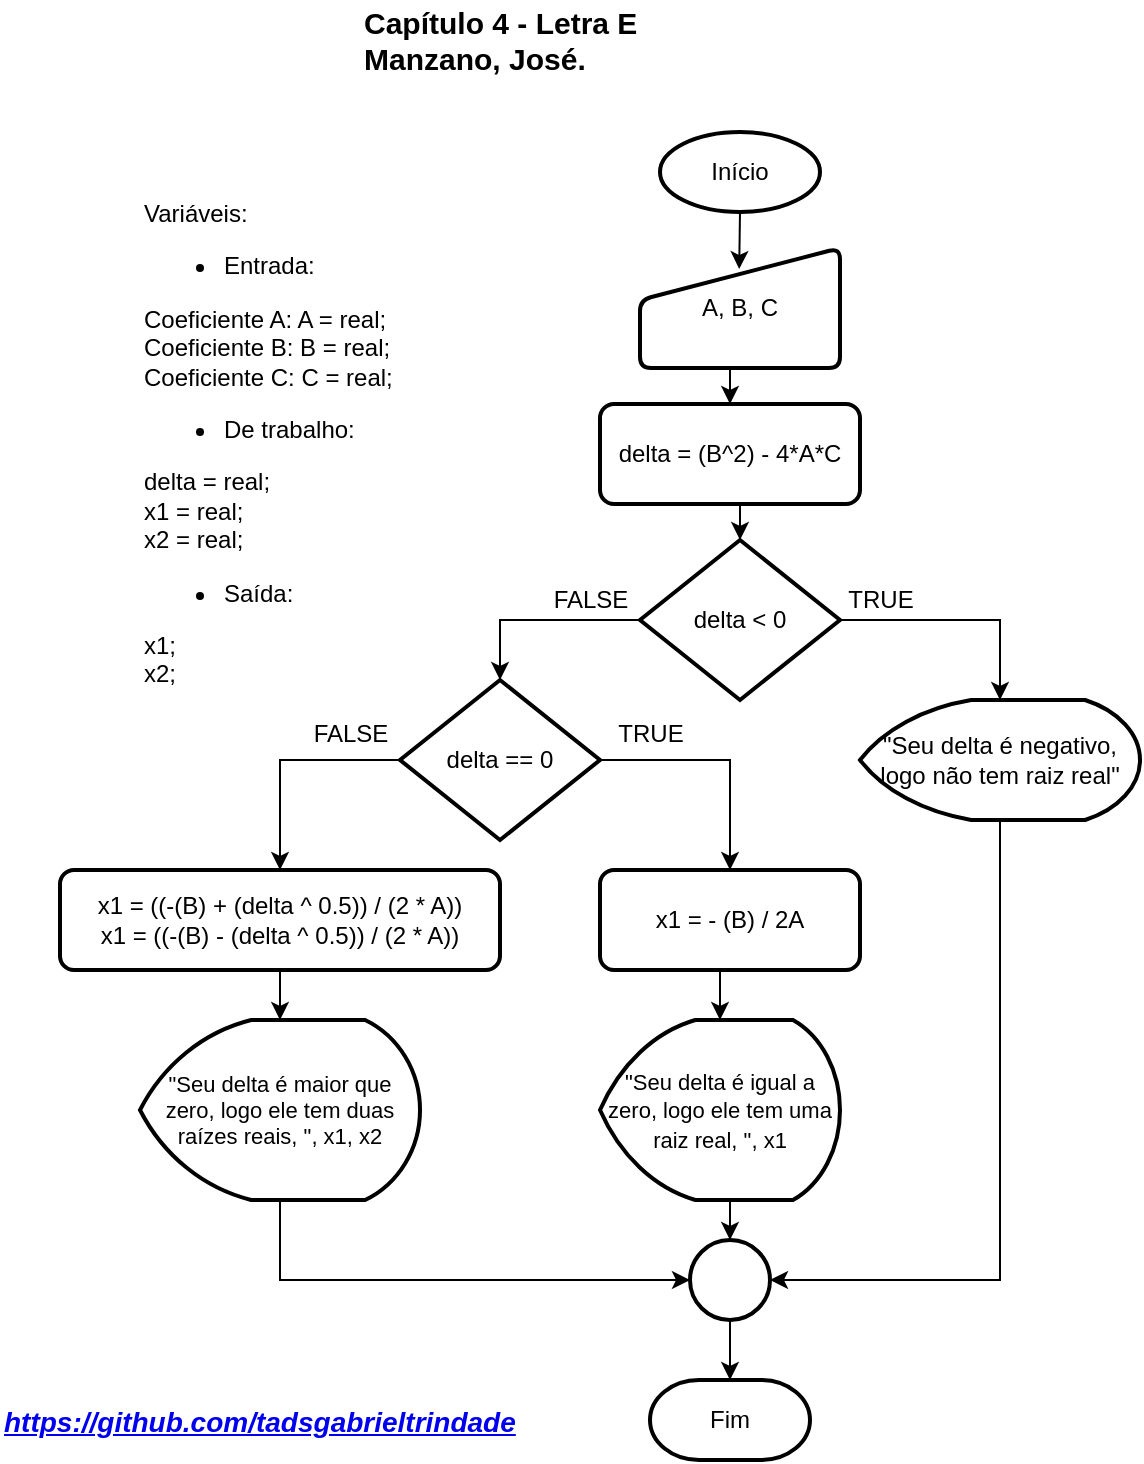 <mxfile version="13.6.2" type="device"><diagram id="gBYa8lz91_OA2VOeokQ8" name="Página-1"><mxGraphModel dx="1679" dy="494" grid="1" gridSize="10" guides="1" tooltips="1" connect="1" arrows="1" fold="1" page="1" pageScale="1" pageWidth="827" pageHeight="1169" math="0" shadow="0"><root><mxCell id="0"/><mxCell id="1" parent="0"/><mxCell id="c-27M4VeAdfWw9J7qFmH-1" value="&lt;font style=&quot;font-size: 15px&quot;&gt;&lt;b&gt;Capítulo 4 - Letra E&lt;br&gt;Manzano, José.&lt;/b&gt;&lt;/font&gt;" style="text;html=1;resizable=0;points=[];autosize=1;align=left;verticalAlign=top;spacingTop=-4;" parent="1" vertex="1"><mxGeometry x="10" y="80" width="150" height="30" as="geometry"/></mxCell><mxCell id="c-27M4VeAdfWw9J7qFmH-105" style="edgeStyle=orthogonalEdgeStyle;rounded=0;orthogonalLoop=1;jettySize=auto;html=1;exitX=0.5;exitY=1;exitDx=0;exitDy=0;exitPerimeter=0;entryX=0.496;entryY=0.175;entryDx=0;entryDy=0;entryPerimeter=0;" parent="1" source="c-27M4VeAdfWw9J7qFmH-6" target="c-27M4VeAdfWw9J7qFmH-8" edge="1"><mxGeometry relative="1" as="geometry"/></mxCell><mxCell id="c-27M4VeAdfWw9J7qFmH-6" value="Início" style="strokeWidth=2;html=1;shape=mxgraph.flowchart.start_1;whiteSpace=wrap;" parent="1" vertex="1"><mxGeometry x="160" y="146" width="80" height="40" as="geometry"/></mxCell><mxCell id="PTN-dw_x2dsiqNtIKwj7-1" style="edgeStyle=orthogonalEdgeStyle;rounded=0;orthogonalLoop=1;jettySize=auto;html=1;exitX=0.5;exitY=1;exitDx=0;exitDy=0;entryX=0.5;entryY=0;entryDx=0;entryDy=0;" parent="1" source="c-27M4VeAdfWw9J7qFmH-8" target="FT4FOdxoutBrAzGi2SwF-5" edge="1"><mxGeometry relative="1" as="geometry"/></mxCell><mxCell id="c-27M4VeAdfWw9J7qFmH-8" value="A, B, C" style="verticalLabelPosition=middle;verticalAlign=middle;html=1;strokeWidth=2;shape=manualInput;whiteSpace=wrap;rounded=1;size=26;arcSize=11;labelPosition=center;align=center;" parent="1" vertex="1"><mxGeometry x="150" y="204" width="100" height="60" as="geometry"/></mxCell><mxCell id="PTN-dw_x2dsiqNtIKwj7-6" style="edgeStyle=orthogonalEdgeStyle;rounded=0;orthogonalLoop=1;jettySize=auto;html=1;exitX=1;exitY=0.5;exitDx=0;exitDy=0;exitPerimeter=0;entryX=0.5;entryY=0;entryDx=0;entryDy=0;entryPerimeter=0;" parent="1" source="G2lQOJCljgBTz2qQWlRA-8" target="PTN-dw_x2dsiqNtIKwj7-4" edge="1"><mxGeometry relative="1" as="geometry"/></mxCell><mxCell id="Y4E2FMIa2IvnkWsQNWGH-9" style="edgeStyle=orthogonalEdgeStyle;rounded=0;orthogonalLoop=1;jettySize=auto;html=1;exitX=0;exitY=0.5;exitDx=0;exitDy=0;exitPerimeter=0;entryX=0.5;entryY=0;entryDx=0;entryDy=0;entryPerimeter=0;" parent="1" source="G2lQOJCljgBTz2qQWlRA-8" target="Y4E2FMIa2IvnkWsQNWGH-8" edge="1"><mxGeometry relative="1" as="geometry"/></mxCell><mxCell id="G2lQOJCljgBTz2qQWlRA-8" value="delta &amp;lt; 0" style="strokeWidth=2;html=1;shape=mxgraph.flowchart.decision;whiteSpace=wrap;" parent="1" vertex="1"><mxGeometry x="150" y="350" width="100" height="80" as="geometry"/></mxCell><mxCell id="G2lQOJCljgBTz2qQWlRA-238" value="&lt;a href=&quot;https://github.com/tadsgabrieltrindade&quot;&gt;&lt;b&gt;&lt;i&gt;&lt;font style=&quot;font-size: 14px&quot;&gt;https://github.com/tadsgabrieltrindade&lt;/font&gt;&lt;/i&gt;&lt;/b&gt;&lt;/a&gt;" style="text;html=1;resizable=0;points=[];autosize=1;align=left;verticalAlign=top;spacingTop=-4;" parent="1" vertex="1"><mxGeometry x="-170" y="780" width="270" height="20" as="geometry"/></mxCell><mxCell id="FT4FOdxoutBrAzGi2SwF-3" value="Variáveis:&lt;br&gt;&lt;ul&gt;&lt;li&gt;Entrada:&lt;/li&gt;&lt;/ul&gt;&lt;div&gt;Coeficiente A: A = real;&lt;/div&gt;&lt;div&gt;Coeficiente B: B = real;&lt;br&gt;&lt;/div&gt;&lt;div&gt;Coeficiente C: C = real;&lt;br&gt;&lt;/div&gt;&lt;ul&gt;&lt;li&gt;De trabalho:&lt;/li&gt;&lt;/ul&gt;&lt;div&gt;delta = real;&lt;/div&gt;&lt;div&gt;x1 = real;&lt;br&gt;&lt;/div&gt;&lt;div&gt;x2 = real;&lt;/div&gt;&lt;div&gt;&lt;ul&gt;&lt;li&gt;Saída:&lt;/li&gt;&lt;/ul&gt;&lt;div&gt;&lt;div&gt;x1;&lt;/div&gt;&lt;div&gt;x2;&lt;/div&gt;&lt;/div&gt;&lt;/div&gt;" style="text;html=1;resizable=0;points=[];autosize=1;align=left;verticalAlign=top;spacingTop=-4;" parent="1" vertex="1"><mxGeometry x="-100" y="177" width="140" height="240" as="geometry"/></mxCell><mxCell id="PTN-dw_x2dsiqNtIKwj7-2" style="edgeStyle=orthogonalEdgeStyle;rounded=0;orthogonalLoop=1;jettySize=auto;html=1;exitX=0.5;exitY=1;exitDx=0;exitDy=0;entryX=0.5;entryY=0;entryDx=0;entryDy=0;entryPerimeter=0;" parent="1" source="FT4FOdxoutBrAzGi2SwF-5" target="G2lQOJCljgBTz2qQWlRA-8" edge="1"><mxGeometry relative="1" as="geometry"/></mxCell><mxCell id="FT4FOdxoutBrAzGi2SwF-5" value="delta = (B^2) - 4*A*C" style="rounded=1;whiteSpace=wrap;html=1;absoluteArcSize=1;arcSize=14;strokeWidth=2;" parent="1" vertex="1"><mxGeometry x="130" y="282" width="130" height="50" as="geometry"/></mxCell><mxCell id="FT4FOdxoutBrAzGi2SwF-10" value="TRUE" style="text;html=1;resizable=0;points=[];autosize=1;align=center;verticalAlign=top;spacingTop=-4;" parent="1" vertex="1"><mxGeometry x="245" y="370" width="50" height="20" as="geometry"/></mxCell><mxCell id="FT4FOdxoutBrAzGi2SwF-13" value="FALSE" style="text;html=1;resizable=0;points=[];autosize=1;align=center;verticalAlign=top;spacingTop=-4;" parent="1" vertex="1"><mxGeometry x="100" y="370" width="50" height="20" as="geometry"/></mxCell><mxCell id="PTN-dw_x2dsiqNtIKwj7-9" style="edgeStyle=orthogonalEdgeStyle;rounded=0;orthogonalLoop=1;jettySize=auto;html=1;exitX=0.5;exitY=1;exitDx=0;exitDy=0;exitPerimeter=0;entryX=1;entryY=0.5;entryDx=0;entryDy=0;entryPerimeter=0;" parent="1" source="PTN-dw_x2dsiqNtIKwj7-4" target="PTN-dw_x2dsiqNtIKwj7-8" edge="1"><mxGeometry relative="1" as="geometry"/></mxCell><mxCell id="PTN-dw_x2dsiqNtIKwj7-4" value="&quot;Seu delta é negativo, logo não tem raiz real&quot;" style="strokeWidth=2;html=1;shape=mxgraph.flowchart.display;whiteSpace=wrap;" parent="1" vertex="1"><mxGeometry x="260" y="430" width="140" height="60" as="geometry"/></mxCell><mxCell id="PTN-dw_x2dsiqNtIKwj7-13" style="edgeStyle=orthogonalEdgeStyle;rounded=0;orthogonalLoop=1;jettySize=auto;html=1;exitX=0.5;exitY=1;exitDx=0;exitDy=0;exitPerimeter=0;entryX=0.5;entryY=0;entryDx=0;entryDy=0;entryPerimeter=0;" parent="1" source="PTN-dw_x2dsiqNtIKwj7-8" target="PTN-dw_x2dsiqNtIKwj7-12" edge="1"><mxGeometry relative="1" as="geometry"/></mxCell><mxCell id="PTN-dw_x2dsiqNtIKwj7-8" value="" style="strokeWidth=2;html=1;shape=mxgraph.flowchart.start_2;whiteSpace=wrap;" parent="1" vertex="1"><mxGeometry x="175" y="700" width="40" height="40" as="geometry"/></mxCell><mxCell id="PTN-dw_x2dsiqNtIKwj7-12" value="Fim" style="strokeWidth=2;html=1;shape=mxgraph.flowchart.terminator;whiteSpace=wrap;" parent="1" vertex="1"><mxGeometry x="155" y="770" width="80" height="40" as="geometry"/></mxCell><mxCell id="Y4E2FMIa2IvnkWsQNWGH-12" style="edgeStyle=orthogonalEdgeStyle;rounded=0;orthogonalLoop=1;jettySize=auto;html=1;exitX=1;exitY=0.5;exitDx=0;exitDy=0;exitPerimeter=0;entryX=0.5;entryY=0;entryDx=0;entryDy=0;" parent="1" source="Y4E2FMIa2IvnkWsQNWGH-8" target="Y4E2FMIa2IvnkWsQNWGH-10" edge="1"><mxGeometry relative="1" as="geometry"/></mxCell><mxCell id="Y4E2FMIa2IvnkWsQNWGH-18" style="edgeStyle=orthogonalEdgeStyle;rounded=0;orthogonalLoop=1;jettySize=auto;html=1;exitX=0;exitY=0.5;exitDx=0;exitDy=0;exitPerimeter=0;entryX=0.5;entryY=0;entryDx=0;entryDy=0;" parent="1" source="Y4E2FMIa2IvnkWsQNWGH-8" target="Y4E2FMIa2IvnkWsQNWGH-17" edge="1"><mxGeometry relative="1" as="geometry"/></mxCell><mxCell id="Y4E2FMIa2IvnkWsQNWGH-8" value="delta == 0" style="strokeWidth=2;html=1;shape=mxgraph.flowchart.decision;whiteSpace=wrap;" parent="1" vertex="1"><mxGeometry x="30" y="420" width="100" height="80" as="geometry"/></mxCell><mxCell id="Y4E2FMIa2IvnkWsQNWGH-14" style="edgeStyle=orthogonalEdgeStyle;rounded=0;orthogonalLoop=1;jettySize=auto;html=1;exitX=0.5;exitY=1;exitDx=0;exitDy=0;entryX=0.5;entryY=0;entryDx=0;entryDy=0;entryPerimeter=0;" parent="1" source="Y4E2FMIa2IvnkWsQNWGH-10" target="Y4E2FMIa2IvnkWsQNWGH-13" edge="1"><mxGeometry relative="1" as="geometry"/></mxCell><mxCell id="Y4E2FMIa2IvnkWsQNWGH-10" value="x1 = - (B) / 2A" style="rounded=1;whiteSpace=wrap;html=1;absoluteArcSize=1;arcSize=14;strokeWidth=2;" parent="1" vertex="1"><mxGeometry x="130" y="515" width="130" height="50" as="geometry"/></mxCell><mxCell id="Y4E2FMIa2IvnkWsQNWGH-23" style="edgeStyle=orthogonalEdgeStyle;rounded=0;orthogonalLoop=1;jettySize=auto;html=1;exitX=0.5;exitY=1;exitDx=0;exitDy=0;exitPerimeter=0;entryX=0.5;entryY=0;entryDx=0;entryDy=0;entryPerimeter=0;" parent="1" source="Y4E2FMIa2IvnkWsQNWGH-13" target="PTN-dw_x2dsiqNtIKwj7-8" edge="1"><mxGeometry relative="1" as="geometry"/></mxCell><mxCell id="Y4E2FMIa2IvnkWsQNWGH-13" value="&lt;div&gt;&lt;span&gt;&lt;font style=&quot;font-size: 11px&quot;&gt;&quot;Seu delta é igual a zero, logo ele tem uma raiz real, &quot;, x1&lt;/font&gt;&lt;/span&gt;&lt;/div&gt;" style="strokeWidth=2;html=1;shape=mxgraph.flowchart.display;whiteSpace=wrap;align=center;" parent="1" vertex="1"><mxGeometry x="130" y="590" width="120" height="90" as="geometry"/></mxCell><mxCell id="Y4E2FMIa2IvnkWsQNWGH-15" value="TRUE" style="text;html=1;resizable=0;points=[];autosize=1;align=center;verticalAlign=top;spacingTop=-4;" parent="1" vertex="1"><mxGeometry x="130" y="437" width="50" height="20" as="geometry"/></mxCell><mxCell id="Y4E2FMIa2IvnkWsQNWGH-21" style="edgeStyle=orthogonalEdgeStyle;rounded=0;orthogonalLoop=1;jettySize=auto;html=1;exitX=0.5;exitY=1;exitDx=0;exitDy=0;" parent="1" source="Y4E2FMIa2IvnkWsQNWGH-17" target="Y4E2FMIa2IvnkWsQNWGH-20" edge="1"><mxGeometry relative="1" as="geometry"/></mxCell><mxCell id="Y4E2FMIa2IvnkWsQNWGH-17" value="x1 = ((-(B) + (delta ^ 0.5)) / (2 * A))&lt;br&gt;x1 = ((-(B) - (delta ^ 0.5)) / (2 * A))" style="rounded=1;whiteSpace=wrap;html=1;absoluteArcSize=1;arcSize=14;strokeWidth=2;" parent="1" vertex="1"><mxGeometry x="-140" y="515" width="220" height="50" as="geometry"/></mxCell><mxCell id="Y4E2FMIa2IvnkWsQNWGH-19" value="FALSE" style="text;html=1;resizable=0;points=[];autosize=1;align=center;verticalAlign=top;spacingTop=-4;" parent="1" vertex="1"><mxGeometry x="-20" y="437" width="50" height="20" as="geometry"/></mxCell><mxCell id="Y4E2FMIa2IvnkWsQNWGH-22" style="edgeStyle=orthogonalEdgeStyle;rounded=0;orthogonalLoop=1;jettySize=auto;html=1;exitX=0.5;exitY=1;exitDx=0;exitDy=0;exitPerimeter=0;entryX=0;entryY=0.5;entryDx=0;entryDy=0;entryPerimeter=0;" parent="1" source="Y4E2FMIa2IvnkWsQNWGH-20" target="PTN-dw_x2dsiqNtIKwj7-8" edge="1"><mxGeometry relative="1" as="geometry"/></mxCell><mxCell id="Y4E2FMIa2IvnkWsQNWGH-20" value="&quot;Seu delta é maior que zero, logo ele tem duas raízes reais, &quot;, x1, x2" style="strokeWidth=2;html=1;shape=mxgraph.flowchart.display;whiteSpace=wrap;verticalAlign=middle;fontSize=11;" parent="1" vertex="1"><mxGeometry x="-100" y="590" width="140" height="90" as="geometry"/></mxCell></root></mxGraphModel></diagram></mxfile>